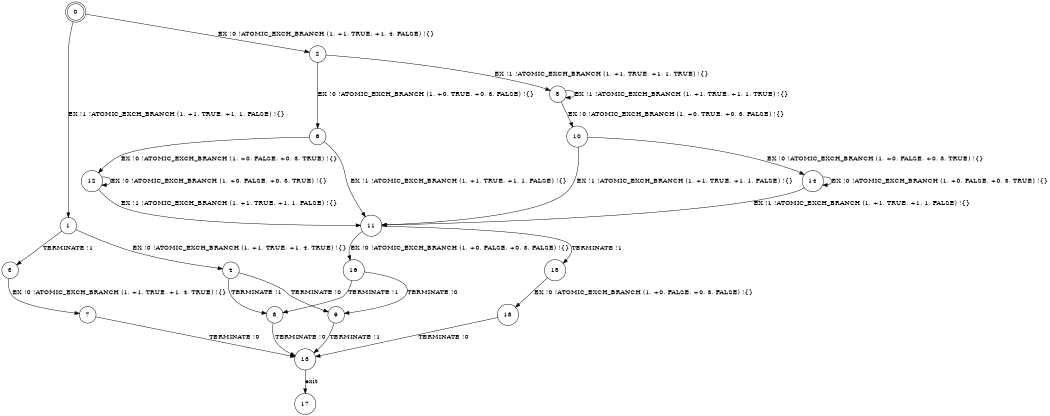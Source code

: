 digraph BCG {
size = "7, 10.5";
center = TRUE;
node [shape = circle];
0 [peripheries = 2];
0 -> 1 [label = "EX !1 !ATOMIC_EXCH_BRANCH (1, +1, TRUE, +1, 1, FALSE) !{}"];
0 -> 2 [label = "EX !0 !ATOMIC_EXCH_BRANCH (1, +1, TRUE, +1, 4, FALSE) !{}"];
1 -> 3 [label = "TERMINATE !1"];
1 -> 4 [label = "EX !0 !ATOMIC_EXCH_BRANCH (1, +1, TRUE, +1, 4, TRUE) !{}"];
2 -> 5 [label = "EX !1 !ATOMIC_EXCH_BRANCH (1, +1, TRUE, +1, 1, TRUE) !{}"];
2 -> 6 [label = "EX !0 !ATOMIC_EXCH_BRANCH (1, +0, TRUE, +0, 3, FALSE) !{}"];
3 -> 7 [label = "EX !0 !ATOMIC_EXCH_BRANCH (1, +1, TRUE, +1, 4, TRUE) !{}"];
4 -> 8 [label = "TERMINATE !1"];
4 -> 9 [label = "TERMINATE !0"];
5 -> 5 [label = "EX !1 !ATOMIC_EXCH_BRANCH (1, +1, TRUE, +1, 1, TRUE) !{}"];
5 -> 10 [label = "EX !0 !ATOMIC_EXCH_BRANCH (1, +0, TRUE, +0, 3, FALSE) !{}"];
6 -> 11 [label = "EX !1 !ATOMIC_EXCH_BRANCH (1, +1, TRUE, +1, 1, FALSE) !{}"];
6 -> 12 [label = "EX !0 !ATOMIC_EXCH_BRANCH (1, +0, FALSE, +0, 3, TRUE) !{}"];
7 -> 13 [label = "TERMINATE !0"];
8 -> 13 [label = "TERMINATE !0"];
9 -> 13 [label = "TERMINATE !1"];
10 -> 11 [label = "EX !1 !ATOMIC_EXCH_BRANCH (1, +1, TRUE, +1, 1, FALSE) !{}"];
10 -> 14 [label = "EX !0 !ATOMIC_EXCH_BRANCH (1, +0, FALSE, +0, 3, TRUE) !{}"];
11 -> 15 [label = "TERMINATE !1"];
11 -> 16 [label = "EX !0 !ATOMIC_EXCH_BRANCH (1, +0, FALSE, +0, 3, FALSE) !{}"];
12 -> 11 [label = "EX !1 !ATOMIC_EXCH_BRANCH (1, +1, TRUE, +1, 1, FALSE) !{}"];
12 -> 12 [label = "EX !0 !ATOMIC_EXCH_BRANCH (1, +0, FALSE, +0, 3, TRUE) !{}"];
13 -> 17 [label = "exit"];
14 -> 11 [label = "EX !1 !ATOMIC_EXCH_BRANCH (1, +1, TRUE, +1, 1, FALSE) !{}"];
14 -> 14 [label = "EX !0 !ATOMIC_EXCH_BRANCH (1, +0, FALSE, +0, 3, TRUE) !{}"];
15 -> 18 [label = "EX !0 !ATOMIC_EXCH_BRANCH (1, +0, FALSE, +0, 3, FALSE) !{}"];
16 -> 8 [label = "TERMINATE !1"];
16 -> 9 [label = "TERMINATE !0"];
18 -> 13 [label = "TERMINATE !0"];
}
